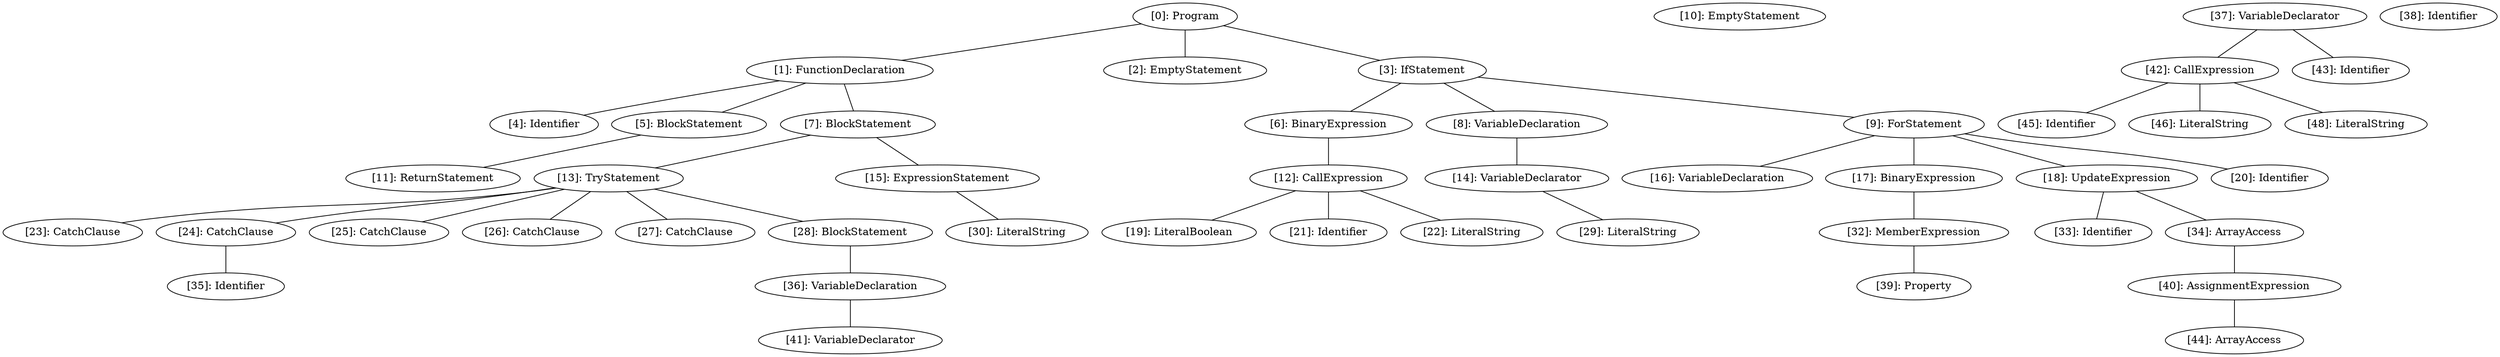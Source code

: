 // Result
graph {
	0 [label="[0]: Program"]
	1 [label="[1]: FunctionDeclaration"]
	2 [label="[2]: EmptyStatement"]
	3 [label="[3]: IfStatement"]
	4 [label="[4]: Identifier"]
	5 [label="[5]: BlockStatement"]
	6 [label="[6]: BinaryExpression"]
	7 [label="[7]: BlockStatement"]
	8 [label="[8]: VariableDeclaration"]
	9 [label="[9]: ForStatement"]
	10 [label="[10]: EmptyStatement"]
	11 [label="[11]: ReturnStatement"]
	12 [label="[12]: CallExpression"]
	13 [label="[13]: TryStatement"]
	14 [label="[14]: VariableDeclarator"]
	15 [label="[15]: ExpressionStatement"]
	16 [label="[16]: VariableDeclaration"]
	17 [label="[17]: BinaryExpression"]
	18 [label="[18]: UpdateExpression"]
	19 [label="[19]: LiteralBoolean"]
	20 [label="[20]: Identifier"]
	21 [label="[21]: Identifier"]
	22 [label="[22]: LiteralString"]
	23 [label="[23]: CatchClause"]
	24 [label="[24]: CatchClause"]
	25 [label="[25]: CatchClause"]
	26 [label="[26]: CatchClause"]
	27 [label="[27]: CatchClause"]
	28 [label="[28]: BlockStatement"]
	29 [label="[29]: LiteralString"]
	30 [label="[30]: LiteralString"]
	32 [label="[32]: MemberExpression"]
	33 [label="[33]: Identifier"]
	34 [label="[34]: ArrayAccess"]
	35 [label="[35]: Identifier"]
	36 [label="[36]: VariableDeclaration"]
	37 [label="[37]: VariableDeclarator"]
	38 [label="[38]: Identifier"]
	39 [label="[39]: Property"]
	40 [label="[40]: AssignmentExpression"]
	41 [label="[41]: VariableDeclarator"]
	42 [label="[42]: CallExpression"]
	43 [label="[43]: Identifier"]
	44 [label="[44]: ArrayAccess"]
	45 [label="[45]: Identifier"]
	46 [label="[46]: LiteralString"]
	48 [label="[48]: LiteralString"]
	0 -- 1
	0 -- 2
	0 -- 3
	1 -- 4
	1 -- 5
	1 -- 7
	3 -- 6
	3 -- 8
	3 -- 9
	5 -- 11
	6 -- 12
	7 -- 13
	7 -- 15
	8 -- 14
	9 -- 16
	9 -- 17
	9 -- 18
	9 -- 20
	12 -- 19
	12 -- 21
	12 -- 22
	13 -- 23
	13 -- 24
	13 -- 25
	13 -- 26
	13 -- 27
	13 -- 28
	14 -- 29
	15 -- 30
	17 -- 32
	18 -- 33
	18 -- 34
	24 -- 35
	28 -- 36
	32 -- 39
	34 -- 40
	36 -- 41
	37 -- 42
	37 -- 43
	40 -- 44
	42 -- 45
	42 -- 46
	42 -- 48
}

